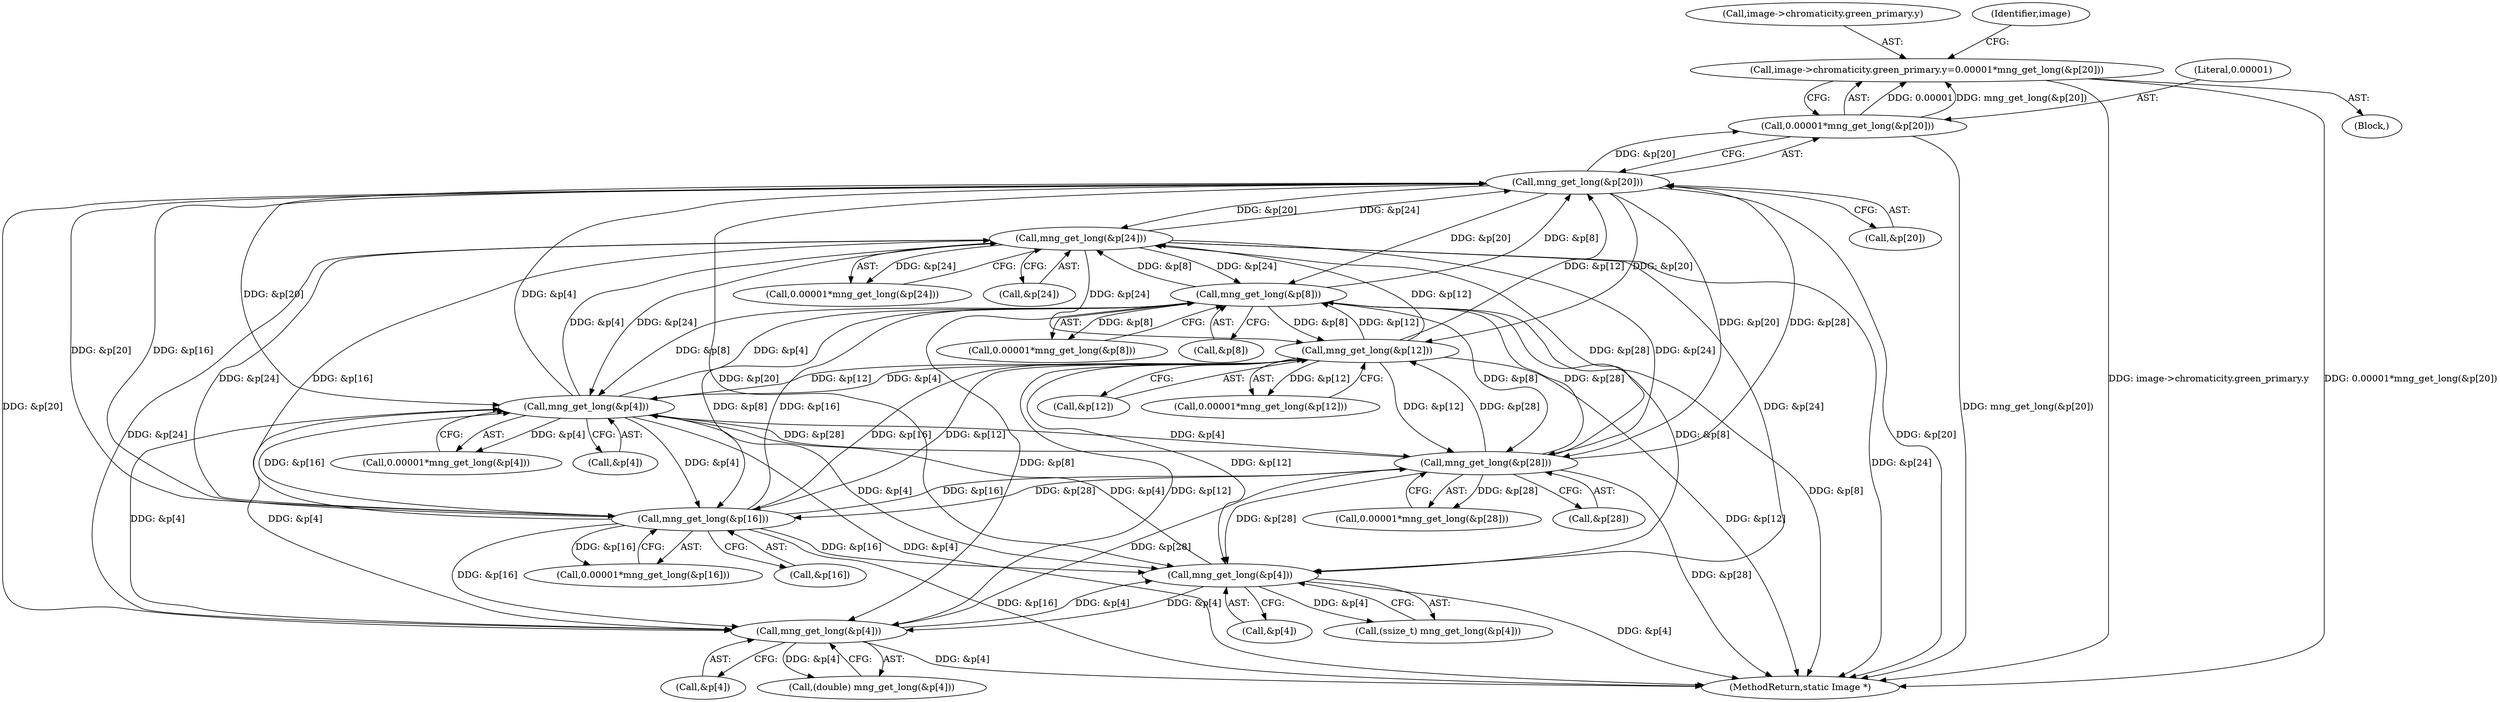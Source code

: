 digraph "0_ImageMagick_46e3aabbf8d59a1bdebdbb65acb9b9e0484577d3@pointer" {
"1001252" [label="(Call,image->chromaticity.green_primary.y=0.00001*mng_get_long(&p[20]))"];
"1001260" [label="(Call,0.00001*mng_get_long(&p[20]))"];
"1001262" [label="(Call,mng_get_long(&p[20]))"];
"1001277" [label="(Call,mng_get_long(&p[24]))"];
"1001217" [label="(Call,mng_get_long(&p[8]))"];
"1001232" [label="(Call,mng_get_long(&p[12]))"];
"1001202" [label="(Call,mng_get_long(&p[4]))"];
"1001508" [label="(Call,mng_get_long(&p[4]))"];
"1001292" [label="(Call,mng_get_long(&p[28]))"];
"1001247" [label="(Call,mng_get_long(&p[16]))"];
"1001442" [label="(Call,mng_get_long(&p[4]))"];
"1001200" [label="(Call,0.00001*mng_get_long(&p[4]))"];
"1001218" [label="(Call,&p[8])"];
"1001245" [label="(Call,0.00001*mng_get_long(&p[16]))"];
"1001179" [label="(Block,)"];
"1001232" [label="(Call,mng_get_long(&p[12]))"];
"1001275" [label="(Call,0.00001*mng_get_long(&p[24]))"];
"1001263" [label="(Call,&p[20])"];
"1001506" [label="(Call,(double) mng_get_long(&p[4]))"];
"1001443" [label="(Call,&p[4])"];
"1001215" [label="(Call,0.00001*mng_get_long(&p[8]))"];
"1001260" [label="(Call,0.00001*mng_get_long(&p[20]))"];
"1001262" [label="(Call,mng_get_long(&p[20]))"];
"1001233" [label="(Call,&p[12])"];
"1001293" [label="(Call,&p[28])"];
"1001261" [label="(Literal,0.00001)"];
"1001253" [label="(Call,image->chromaticity.green_primary.y)"];
"1001277" [label="(Call,mng_get_long(&p[24]))"];
"1002165" [label="(MethodReturn,static Image *)"];
"1001292" [label="(Call,mng_get_long(&p[28]))"];
"1001278" [label="(Call,&p[24])"];
"1001203" [label="(Call,&p[4])"];
"1001248" [label="(Call,&p[16])"];
"1001442" [label="(Call,mng_get_long(&p[4]))"];
"1001440" [label="(Call,(ssize_t) mng_get_long(&p[4]))"];
"1001247" [label="(Call,mng_get_long(&p[16]))"];
"1001252" [label="(Call,image->chromaticity.green_primary.y=0.00001*mng_get_long(&p[20]))"];
"1001202" [label="(Call,mng_get_long(&p[4]))"];
"1001271" [label="(Identifier,image)"];
"1001217" [label="(Call,mng_get_long(&p[8]))"];
"1001290" [label="(Call,0.00001*mng_get_long(&p[28]))"];
"1001508" [label="(Call,mng_get_long(&p[4]))"];
"1001230" [label="(Call,0.00001*mng_get_long(&p[12]))"];
"1001509" [label="(Call,&p[4])"];
"1001252" -> "1001179"  [label="AST: "];
"1001252" -> "1001260"  [label="CFG: "];
"1001253" -> "1001252"  [label="AST: "];
"1001260" -> "1001252"  [label="AST: "];
"1001271" -> "1001252"  [label="CFG: "];
"1001252" -> "1002165"  [label="DDG: image->chromaticity.green_primary.y"];
"1001252" -> "1002165"  [label="DDG: 0.00001*mng_get_long(&p[20])"];
"1001260" -> "1001252"  [label="DDG: 0.00001"];
"1001260" -> "1001252"  [label="DDG: mng_get_long(&p[20])"];
"1001260" -> "1001262"  [label="CFG: "];
"1001261" -> "1001260"  [label="AST: "];
"1001262" -> "1001260"  [label="AST: "];
"1001260" -> "1002165"  [label="DDG: mng_get_long(&p[20])"];
"1001262" -> "1001260"  [label="DDG: &p[20]"];
"1001262" -> "1001263"  [label="CFG: "];
"1001263" -> "1001262"  [label="AST: "];
"1001262" -> "1002165"  [label="DDG: &p[20]"];
"1001262" -> "1001202"  [label="DDG: &p[20]"];
"1001262" -> "1001217"  [label="DDG: &p[20]"];
"1001262" -> "1001232"  [label="DDG: &p[20]"];
"1001262" -> "1001247"  [label="DDG: &p[20]"];
"1001277" -> "1001262"  [label="DDG: &p[24]"];
"1001217" -> "1001262"  [label="DDG: &p[8]"];
"1001232" -> "1001262"  [label="DDG: &p[12]"];
"1001202" -> "1001262"  [label="DDG: &p[4]"];
"1001292" -> "1001262"  [label="DDG: &p[28]"];
"1001247" -> "1001262"  [label="DDG: &p[16]"];
"1001262" -> "1001277"  [label="DDG: &p[20]"];
"1001262" -> "1001292"  [label="DDG: &p[20]"];
"1001262" -> "1001442"  [label="DDG: &p[20]"];
"1001262" -> "1001508"  [label="DDG: &p[20]"];
"1001277" -> "1001275"  [label="AST: "];
"1001277" -> "1001278"  [label="CFG: "];
"1001278" -> "1001277"  [label="AST: "];
"1001275" -> "1001277"  [label="CFG: "];
"1001277" -> "1002165"  [label="DDG: &p[24]"];
"1001277" -> "1001202"  [label="DDG: &p[24]"];
"1001277" -> "1001217"  [label="DDG: &p[24]"];
"1001277" -> "1001232"  [label="DDG: &p[24]"];
"1001277" -> "1001247"  [label="DDG: &p[24]"];
"1001277" -> "1001275"  [label="DDG: &p[24]"];
"1001217" -> "1001277"  [label="DDG: &p[8]"];
"1001232" -> "1001277"  [label="DDG: &p[12]"];
"1001202" -> "1001277"  [label="DDG: &p[4]"];
"1001292" -> "1001277"  [label="DDG: &p[28]"];
"1001247" -> "1001277"  [label="DDG: &p[16]"];
"1001277" -> "1001292"  [label="DDG: &p[24]"];
"1001277" -> "1001442"  [label="DDG: &p[24]"];
"1001277" -> "1001508"  [label="DDG: &p[24]"];
"1001217" -> "1001215"  [label="AST: "];
"1001217" -> "1001218"  [label="CFG: "];
"1001218" -> "1001217"  [label="AST: "];
"1001215" -> "1001217"  [label="CFG: "];
"1001217" -> "1002165"  [label="DDG: &p[8]"];
"1001217" -> "1001202"  [label="DDG: &p[8]"];
"1001217" -> "1001215"  [label="DDG: &p[8]"];
"1001232" -> "1001217"  [label="DDG: &p[12]"];
"1001202" -> "1001217"  [label="DDG: &p[4]"];
"1001292" -> "1001217"  [label="DDG: &p[28]"];
"1001247" -> "1001217"  [label="DDG: &p[16]"];
"1001217" -> "1001232"  [label="DDG: &p[8]"];
"1001217" -> "1001247"  [label="DDG: &p[8]"];
"1001217" -> "1001292"  [label="DDG: &p[8]"];
"1001217" -> "1001442"  [label="DDG: &p[8]"];
"1001217" -> "1001508"  [label="DDG: &p[8]"];
"1001232" -> "1001230"  [label="AST: "];
"1001232" -> "1001233"  [label="CFG: "];
"1001233" -> "1001232"  [label="AST: "];
"1001230" -> "1001232"  [label="CFG: "];
"1001232" -> "1002165"  [label="DDG: &p[12]"];
"1001232" -> "1001202"  [label="DDG: &p[12]"];
"1001232" -> "1001230"  [label="DDG: &p[12]"];
"1001202" -> "1001232"  [label="DDG: &p[4]"];
"1001292" -> "1001232"  [label="DDG: &p[28]"];
"1001247" -> "1001232"  [label="DDG: &p[16]"];
"1001232" -> "1001247"  [label="DDG: &p[12]"];
"1001232" -> "1001292"  [label="DDG: &p[12]"];
"1001232" -> "1001442"  [label="DDG: &p[12]"];
"1001232" -> "1001508"  [label="DDG: &p[12]"];
"1001202" -> "1001200"  [label="AST: "];
"1001202" -> "1001203"  [label="CFG: "];
"1001203" -> "1001202"  [label="AST: "];
"1001200" -> "1001202"  [label="CFG: "];
"1001202" -> "1002165"  [label="DDG: &p[4]"];
"1001202" -> "1001200"  [label="DDG: &p[4]"];
"1001508" -> "1001202"  [label="DDG: &p[4]"];
"1001292" -> "1001202"  [label="DDG: &p[28]"];
"1001247" -> "1001202"  [label="DDG: &p[16]"];
"1001442" -> "1001202"  [label="DDG: &p[4]"];
"1001202" -> "1001247"  [label="DDG: &p[4]"];
"1001202" -> "1001292"  [label="DDG: &p[4]"];
"1001202" -> "1001442"  [label="DDG: &p[4]"];
"1001202" -> "1001508"  [label="DDG: &p[4]"];
"1001508" -> "1001506"  [label="AST: "];
"1001508" -> "1001509"  [label="CFG: "];
"1001509" -> "1001508"  [label="AST: "];
"1001506" -> "1001508"  [label="CFG: "];
"1001508" -> "1002165"  [label="DDG: &p[4]"];
"1001508" -> "1001442"  [label="DDG: &p[4]"];
"1001508" -> "1001506"  [label="DDG: &p[4]"];
"1001292" -> "1001508"  [label="DDG: &p[28]"];
"1001247" -> "1001508"  [label="DDG: &p[16]"];
"1001442" -> "1001508"  [label="DDG: &p[4]"];
"1001292" -> "1001290"  [label="AST: "];
"1001292" -> "1001293"  [label="CFG: "];
"1001293" -> "1001292"  [label="AST: "];
"1001290" -> "1001292"  [label="CFG: "];
"1001292" -> "1002165"  [label="DDG: &p[28]"];
"1001292" -> "1001247"  [label="DDG: &p[28]"];
"1001292" -> "1001290"  [label="DDG: &p[28]"];
"1001247" -> "1001292"  [label="DDG: &p[16]"];
"1001292" -> "1001442"  [label="DDG: &p[28]"];
"1001247" -> "1001245"  [label="AST: "];
"1001247" -> "1001248"  [label="CFG: "];
"1001248" -> "1001247"  [label="AST: "];
"1001245" -> "1001247"  [label="CFG: "];
"1001247" -> "1002165"  [label="DDG: &p[16]"];
"1001247" -> "1001245"  [label="DDG: &p[16]"];
"1001247" -> "1001442"  [label="DDG: &p[16]"];
"1001442" -> "1001440"  [label="AST: "];
"1001442" -> "1001443"  [label="CFG: "];
"1001443" -> "1001442"  [label="AST: "];
"1001440" -> "1001442"  [label="CFG: "];
"1001442" -> "1002165"  [label="DDG: &p[4]"];
"1001442" -> "1001440"  [label="DDG: &p[4]"];
}
